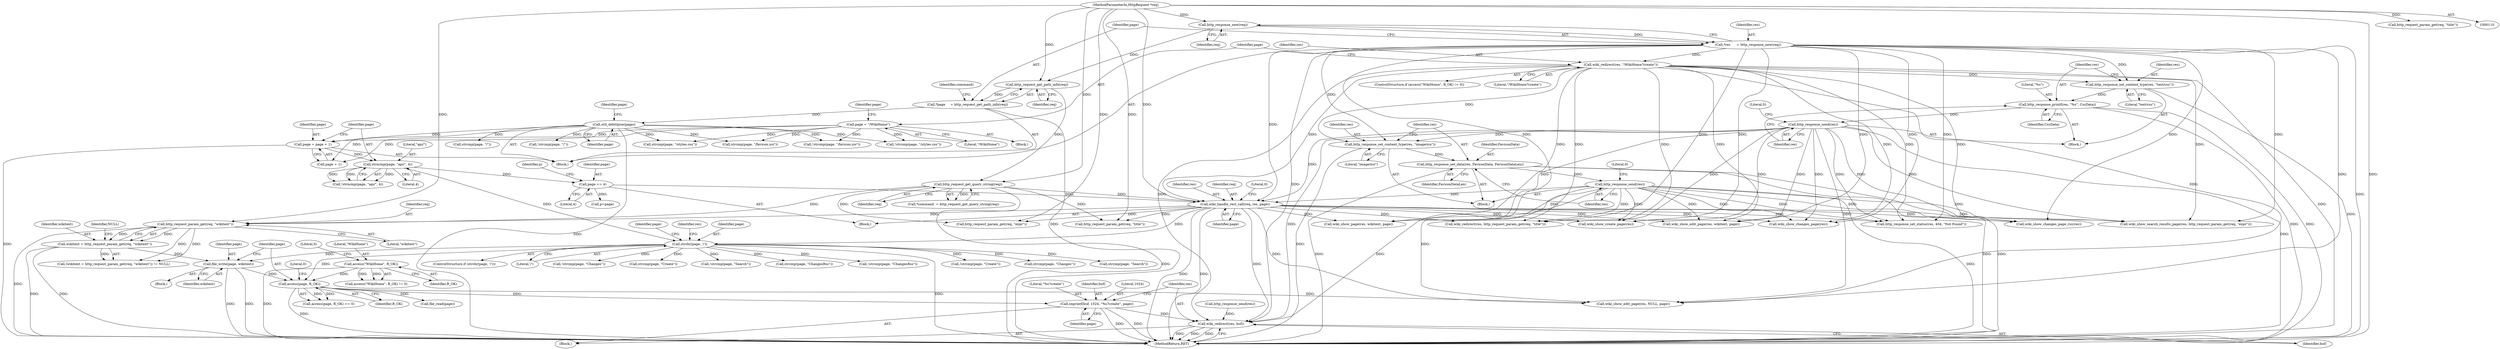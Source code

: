 digraph "0_didiwiki_5e5c796617e1712905dc5462b94bd5e6c08d15ea@API" {
"1000355" [label="(Call,snprintf(buf, 1024, \"%s?create\", page))"];
"1000315" [label="(Call,access(page, R_OK))"];
"1000310" [label="(Call,file_write(page, wikitext))"];
"1000230" [label="(Call,strchr(page, '/'))"];
"1000193" [label="(Call,strncmp(page, \"api/\", 4))"];
"1000186" [label="(Call,page = page + 1)"];
"1000149" [label="(Call,page = \"/WikiHome\")"];
"1000132" [label="(Call,util_dehttpize(page))"];
"1000119" [label="(Call,*page     = http_request_get_path_info(req))"];
"1000121" [label="(Call,http_request_get_path_info(req))"];
"1000116" [label="(Call,http_response_new(req))"];
"1000111" [label="(MethodParameterIn,HttpRequest *req)"];
"1000223" [label="(Call,wiki_handle_rest_call(req, res, page))"];
"1000126" [label="(Call,http_request_get_query_string(req))"];
"1000165" [label="(Call,http_response_send(res))"];
"1000161" [label="(Call,http_response_printf(res, \"%s\", CssData))"];
"1000158" [label="(Call,http_response_set_content_type(res, \"text/css\"))"];
"1000114" [label="(Call,*res      = http_response_new(req))"];
"1000146" [label="(Call,wiki_redirect(res, \"/WikiHome?create\"))"];
"1000182" [label="(Call,http_response_send(res))"];
"1000178" [label="(Call,http_response_set_data(res, FaviconData, FaviconDataLen))"];
"1000175" [label="(Call,http_response_set_content_type(res, \"image/ico\"))"];
"1000199" [label="(Call,page += 4)"];
"1000303" [label="(Call,wikitext = http_request_param_get(req, \"wikitext\"))"];
"1000305" [label="(Call,http_request_param_get(req, \"wikitext\"))"];
"1000142" [label="(Call,access(\"WikiHome\", R_OK))"];
"1000360" [label="(Call,wiki_redirect(res, buf))"];
"1000183" [label="(Identifier,res)"];
"1000179" [label="(Identifier,res)"];
"1000168" [label="(Literal,0)"];
"1000223" [label="(Call,wiki_handle_rest_call(req, res, page))"];
"1000137" [label="(Identifier,page)"];
"1000159" [label="(Identifier,res)"];
"1000141" [label="(Call,access(\"WikiHome\", R_OK) != 0)"];
"1000143" [label="(Literal,\"WikiHome\")"];
"1000307" [label="(Literal,\"wikitext\")"];
"1000150" [label="(Identifier,page)"];
"1000302" [label="(Call,(wikitext = http_request_param_get(req, \"wikitext\")) != NULL)"];
"1000311" [label="(Identifier,page)"];
"1000140" [label="(ControlStructure,if (access(\"WikiHome\", R_OK) != 0))"];
"1000162" [label="(Identifier,res)"];
"1000318" [label="(Literal,0)"];
"1000187" [label="(Identifier,page)"];
"1000196" [label="(Literal,4)"];
"1000230" [label="(Call,strchr(page, '/'))"];
"1000330" [label="(Call,wiki_show_edit_page(res, wikitext, page))"];
"1000185" [label="(Literal,0)"];
"1000304" [label="(Identifier,wikitext)"];
"1000157" [label="(Block,)"];
"1000139" [label="(Block,)"];
"1000147" [label="(Identifier,res)"];
"1000144" [label="(Identifier,R_OK)"];
"1000348" [label="(Call,wiki_show_edit_page(res, NULL, page))"];
"1000317" [label="(Identifier,R_OK)"];
"1000178" [label="(Call,http_response_set_data(res, FaviconData, FaviconDataLen))"];
"1000193" [label="(Call,strncmp(page, \"api/\", 4))"];
"1000199" [label="(Call,page += 4)"];
"1000306" [label="(Identifier,req)"];
"1000226" [label="(Identifier,page)"];
"1000117" [label="(Identifier,req)"];
"1000276" [label="(Call,!strcmp(page, \"Create\"))"];
"1000285" [label="(Call,http_request_param_get(req, \"title\"))"];
"1000120" [label="(Identifier,page)"];
"1000175" [label="(Call,http_response_set_content_type(res, \"image/ico\"))"];
"1000357" [label="(Literal,1024)"];
"1000194" [label="(Identifier,page)"];
"1000171" [label="(Call,strcmp(page, \"/favicon.ico\"))"];
"1000163" [label="(Literal,\"%s\")"];
"1000231" [label="(Identifier,page)"];
"1000181" [label="(Identifier,FaviconDataLen)"];
"1000322" [label="(Call,file_read(page))"];
"1000247" [label="(Call,strcmp(page, \"Changes\"))"];
"1000126" [label="(Call,http_request_get_query_string(req))"];
"1000234" [label="(Call,http_response_set_status(res, 404, \"Not Found\"))"];
"1000271" [label="(Call,http_request_param_get(req, \"expr\"))"];
"1000265" [label="(Call,strcmp(page, \"Search\"))"];
"1000316" [label="(Identifier,page)"];
"1000192" [label="(Call,!strncmp(page, \"api/\", 4))"];
"1000305" [label="(Call,http_request_param_get(req, \"wikitext\"))"];
"1000229" [label="(ControlStructure,if (strchr(page, '/')))"];
"1000225" [label="(Identifier,res)"];
"1000186" [label="(Call,page = page + 1)"];
"1000292" [label="(Call,http_request_param_get(req, \"title\"))"];
"1000119" [label="(Call,*page     = http_request_get_path_info(req))"];
"1000248" [label="(Identifier,page)"];
"1000314" [label="(Call,access(page, R_OK) == 0)"];
"1000241" [label="(Call,http_response_send(res))"];
"1000148" [label="(Literal,\"/WikiHome?create\")"];
"1000232" [label="(Literal,'/')"];
"1000353" [label="(Block,)"];
"1000356" [label="(Identifier,buf)"];
"1000145" [label="(Literal,0)"];
"1000269" [label="(Call,wiki_show_search_results_page(res, http_request_param_get(req, \"expr\")))"];
"1000362" [label="(Identifier,buf)"];
"1000309" [label="(Block,)"];
"1000151" [label="(Literal,\"/WikiHome\")"];
"1000308" [label="(Identifier,NULL)"];
"1000201" [label="(Literal,4)"];
"1000336" [label="(Call,wiki_show_page(res, wikitext, page))"];
"1000136" [label="(Call,strcmp(page, \"/\"))"];
"1000132" [label="(Call,util_dehttpize(page))"];
"1000303" [label="(Call,wikitext = http_request_param_get(req, \"wikitext\"))"];
"1000166" [label="(Identifier,res)"];
"1000135" [label="(Call,!strcmp(page, \"/\"))"];
"1000114" [label="(Call,*res      = http_response_new(req))"];
"1000359" [label="(Identifier,page)"];
"1000154" [label="(Call,strcmp(page, \"/styles.css\"))"];
"1000177" [label="(Literal,\"image/ico\")"];
"1000122" [label="(Identifier,req)"];
"1000363" [label="(MethodReturn,RET)"];
"1000246" [label="(Call,!strcmp(page, \"Changes\"))"];
"1000133" [label="(Identifier,page)"];
"1000290" [label="(Call,wiki_redirect(res, http_request_param_get(req, \"title\")))"];
"1000277" [label="(Call,strcmp(page, \"Create\"))"];
"1000170" [label="(Call,!strcmp(page, \"/favicon.ico\"))"];
"1000264" [label="(Call,!strcmp(page, \"Search\"))"];
"1000164" [label="(Identifier,CssData)"];
"1000180" [label="(Identifier,FaviconData)"];
"1000297" [label="(Call,wiki_show_create_page(res))"];
"1000112" [label="(Block,)"];
"1000146" [label="(Call,wiki_redirect(res, \"/WikiHome?create\"))"];
"1000116" [label="(Call,http_response_new(req))"];
"1000161" [label="(Call,http_response_printf(res, \"%s\", CssData))"];
"1000360" [label="(Call,wiki_redirect(res, buf))"];
"1000361" [label="(Identifier,res)"];
"1000204" [label="(Identifier,p)"];
"1000235" [label="(Identifier,res)"];
"1000315" [label="(Call,access(page, R_OK))"];
"1000310" [label="(Call,file_write(page, wikitext))"];
"1000256" [label="(Call,strcmp(page, \"ChangesRss\"))"];
"1000111" [label="(MethodParameterIn,HttpRequest *req)"];
"1000203" [label="(Call,p=page)"];
"1000155" [label="(Identifier,page)"];
"1000153" [label="(Call,!strcmp(page, \"/styles.css\"))"];
"1000251" [label="(Call,wiki_show_changes_page(res))"];
"1000174" [label="(Block,)"];
"1000224" [label="(Identifier,req)"];
"1000125" [label="(Identifier,command)"];
"1000255" [label="(Call,!strcmp(page, \"ChangesRss\"))"];
"1000115" [label="(Identifier,res)"];
"1000121" [label="(Call,http_request_get_path_info(req))"];
"1000195" [label="(Literal,\"api/\")"];
"1000160" [label="(Literal,\"text/css\")"];
"1000176" [label="(Identifier,res)"];
"1000127" [label="(Identifier,req)"];
"1000165" [label="(Call,http_response_send(res))"];
"1000358" [label="(Literal,\"%s?create\")"];
"1000188" [label="(Call,page + 1)"];
"1000158" [label="(Call,http_response_set_content_type(res, \"text/css\"))"];
"1000200" [label="(Identifier,page)"];
"1000355" [label="(Call,snprintf(buf, 1024, \"%s?create\", page))"];
"1000228" [label="(Literal,0)"];
"1000149" [label="(Call,page = \"/WikiHome\")"];
"1000142" [label="(Call,access(\"WikiHome\", R_OK))"];
"1000312" [label="(Identifier,wikitext)"];
"1000260" [label="(Call,wiki_show_changes_page_rss(res))"];
"1000197" [label="(Block,)"];
"1000182" [label="(Call,http_response_send(res))"];
"1000124" [label="(Call,*command  = http_request_get_query_string(req))"];
"1000355" -> "1000353"  [label="AST: "];
"1000355" -> "1000359"  [label="CFG: "];
"1000356" -> "1000355"  [label="AST: "];
"1000357" -> "1000355"  [label="AST: "];
"1000358" -> "1000355"  [label="AST: "];
"1000359" -> "1000355"  [label="AST: "];
"1000361" -> "1000355"  [label="CFG: "];
"1000355" -> "1000363"  [label="DDG: "];
"1000355" -> "1000363"  [label="DDG: "];
"1000315" -> "1000355"  [label="DDG: "];
"1000355" -> "1000360"  [label="DDG: "];
"1000315" -> "1000314"  [label="AST: "];
"1000315" -> "1000317"  [label="CFG: "];
"1000316" -> "1000315"  [label="AST: "];
"1000317" -> "1000315"  [label="AST: "];
"1000318" -> "1000315"  [label="CFG: "];
"1000315" -> "1000363"  [label="DDG: "];
"1000315" -> "1000314"  [label="DDG: "];
"1000315" -> "1000314"  [label="DDG: "];
"1000310" -> "1000315"  [label="DDG: "];
"1000230" -> "1000315"  [label="DDG: "];
"1000142" -> "1000315"  [label="DDG: "];
"1000315" -> "1000322"  [label="DDG: "];
"1000315" -> "1000348"  [label="DDG: "];
"1000310" -> "1000309"  [label="AST: "];
"1000310" -> "1000312"  [label="CFG: "];
"1000311" -> "1000310"  [label="AST: "];
"1000312" -> "1000310"  [label="AST: "];
"1000316" -> "1000310"  [label="CFG: "];
"1000310" -> "1000363"  [label="DDG: "];
"1000310" -> "1000363"  [label="DDG: "];
"1000230" -> "1000310"  [label="DDG: "];
"1000303" -> "1000310"  [label="DDG: "];
"1000230" -> "1000229"  [label="AST: "];
"1000230" -> "1000232"  [label="CFG: "];
"1000231" -> "1000230"  [label="AST: "];
"1000232" -> "1000230"  [label="AST: "];
"1000235" -> "1000230"  [label="CFG: "];
"1000248" -> "1000230"  [label="CFG: "];
"1000230" -> "1000363"  [label="DDG: "];
"1000193" -> "1000230"  [label="DDG: "];
"1000223" -> "1000230"  [label="DDG: "];
"1000230" -> "1000246"  [label="DDG: "];
"1000230" -> "1000247"  [label="DDG: "];
"1000230" -> "1000255"  [label="DDG: "];
"1000230" -> "1000256"  [label="DDG: "];
"1000230" -> "1000264"  [label="DDG: "];
"1000230" -> "1000265"  [label="DDG: "];
"1000230" -> "1000276"  [label="DDG: "];
"1000230" -> "1000277"  [label="DDG: "];
"1000193" -> "1000192"  [label="AST: "];
"1000193" -> "1000196"  [label="CFG: "];
"1000194" -> "1000193"  [label="AST: "];
"1000195" -> "1000193"  [label="AST: "];
"1000196" -> "1000193"  [label="AST: "];
"1000192" -> "1000193"  [label="CFG: "];
"1000193" -> "1000192"  [label="DDG: "];
"1000193" -> "1000192"  [label="DDG: "];
"1000193" -> "1000192"  [label="DDG: "];
"1000186" -> "1000193"  [label="DDG: "];
"1000193" -> "1000199"  [label="DDG: "];
"1000186" -> "1000112"  [label="AST: "];
"1000186" -> "1000188"  [label="CFG: "];
"1000187" -> "1000186"  [label="AST: "];
"1000188" -> "1000186"  [label="AST: "];
"1000194" -> "1000186"  [label="CFG: "];
"1000186" -> "1000363"  [label="DDG: "];
"1000149" -> "1000186"  [label="DDG: "];
"1000132" -> "1000186"  [label="DDG: "];
"1000149" -> "1000139"  [label="AST: "];
"1000149" -> "1000151"  [label="CFG: "];
"1000150" -> "1000149"  [label="AST: "];
"1000151" -> "1000149"  [label="AST: "];
"1000155" -> "1000149"  [label="CFG: "];
"1000149" -> "1000153"  [label="DDG: "];
"1000149" -> "1000154"  [label="DDG: "];
"1000149" -> "1000170"  [label="DDG: "];
"1000149" -> "1000171"  [label="DDG: "];
"1000149" -> "1000188"  [label="DDG: "];
"1000132" -> "1000112"  [label="AST: "];
"1000132" -> "1000133"  [label="CFG: "];
"1000133" -> "1000132"  [label="AST: "];
"1000137" -> "1000132"  [label="CFG: "];
"1000132" -> "1000363"  [label="DDG: "];
"1000119" -> "1000132"  [label="DDG: "];
"1000132" -> "1000135"  [label="DDG: "];
"1000132" -> "1000136"  [label="DDG: "];
"1000132" -> "1000153"  [label="DDG: "];
"1000132" -> "1000154"  [label="DDG: "];
"1000132" -> "1000170"  [label="DDG: "];
"1000132" -> "1000171"  [label="DDG: "];
"1000132" -> "1000188"  [label="DDG: "];
"1000119" -> "1000112"  [label="AST: "];
"1000119" -> "1000121"  [label="CFG: "];
"1000120" -> "1000119"  [label="AST: "];
"1000121" -> "1000119"  [label="AST: "];
"1000125" -> "1000119"  [label="CFG: "];
"1000119" -> "1000363"  [label="DDG: "];
"1000121" -> "1000119"  [label="DDG: "];
"1000121" -> "1000122"  [label="CFG: "];
"1000122" -> "1000121"  [label="AST: "];
"1000116" -> "1000121"  [label="DDG: "];
"1000111" -> "1000121"  [label="DDG: "];
"1000121" -> "1000126"  [label="DDG: "];
"1000116" -> "1000114"  [label="AST: "];
"1000116" -> "1000117"  [label="CFG: "];
"1000117" -> "1000116"  [label="AST: "];
"1000114" -> "1000116"  [label="CFG: "];
"1000116" -> "1000114"  [label="DDG: "];
"1000111" -> "1000116"  [label="DDG: "];
"1000111" -> "1000110"  [label="AST: "];
"1000111" -> "1000363"  [label="DDG: "];
"1000111" -> "1000126"  [label="DDG: "];
"1000111" -> "1000223"  [label="DDG: "];
"1000111" -> "1000271"  [label="DDG: "];
"1000111" -> "1000285"  [label="DDG: "];
"1000111" -> "1000292"  [label="DDG: "];
"1000111" -> "1000305"  [label="DDG: "];
"1000223" -> "1000197"  [label="AST: "];
"1000223" -> "1000226"  [label="CFG: "];
"1000224" -> "1000223"  [label="AST: "];
"1000225" -> "1000223"  [label="AST: "];
"1000226" -> "1000223"  [label="AST: "];
"1000228" -> "1000223"  [label="CFG: "];
"1000223" -> "1000363"  [label="DDG: "];
"1000223" -> "1000363"  [label="DDG: "];
"1000126" -> "1000223"  [label="DDG: "];
"1000165" -> "1000223"  [label="DDG: "];
"1000114" -> "1000223"  [label="DDG: "];
"1000146" -> "1000223"  [label="DDG: "];
"1000182" -> "1000223"  [label="DDG: "];
"1000199" -> "1000223"  [label="DDG: "];
"1000223" -> "1000234"  [label="DDG: "];
"1000223" -> "1000251"  [label="DDG: "];
"1000223" -> "1000260"  [label="DDG: "];
"1000223" -> "1000269"  [label="DDG: "];
"1000223" -> "1000271"  [label="DDG: "];
"1000223" -> "1000285"  [label="DDG: "];
"1000223" -> "1000290"  [label="DDG: "];
"1000223" -> "1000297"  [label="DDG: "];
"1000223" -> "1000305"  [label="DDG: "];
"1000223" -> "1000330"  [label="DDG: "];
"1000223" -> "1000336"  [label="DDG: "];
"1000223" -> "1000348"  [label="DDG: "];
"1000223" -> "1000360"  [label="DDG: "];
"1000126" -> "1000124"  [label="AST: "];
"1000126" -> "1000127"  [label="CFG: "];
"1000127" -> "1000126"  [label="AST: "];
"1000124" -> "1000126"  [label="CFG: "];
"1000126" -> "1000363"  [label="DDG: "];
"1000126" -> "1000124"  [label="DDG: "];
"1000126" -> "1000271"  [label="DDG: "];
"1000126" -> "1000285"  [label="DDG: "];
"1000126" -> "1000305"  [label="DDG: "];
"1000165" -> "1000157"  [label="AST: "];
"1000165" -> "1000166"  [label="CFG: "];
"1000166" -> "1000165"  [label="AST: "];
"1000168" -> "1000165"  [label="CFG: "];
"1000165" -> "1000363"  [label="DDG: "];
"1000161" -> "1000165"  [label="DDG: "];
"1000165" -> "1000175"  [label="DDG: "];
"1000165" -> "1000234"  [label="DDG: "];
"1000165" -> "1000251"  [label="DDG: "];
"1000165" -> "1000260"  [label="DDG: "];
"1000165" -> "1000269"  [label="DDG: "];
"1000165" -> "1000290"  [label="DDG: "];
"1000165" -> "1000297"  [label="DDG: "];
"1000165" -> "1000330"  [label="DDG: "];
"1000165" -> "1000336"  [label="DDG: "];
"1000165" -> "1000348"  [label="DDG: "];
"1000165" -> "1000360"  [label="DDG: "];
"1000161" -> "1000157"  [label="AST: "];
"1000161" -> "1000164"  [label="CFG: "];
"1000162" -> "1000161"  [label="AST: "];
"1000163" -> "1000161"  [label="AST: "];
"1000164" -> "1000161"  [label="AST: "];
"1000166" -> "1000161"  [label="CFG: "];
"1000161" -> "1000363"  [label="DDG: "];
"1000161" -> "1000363"  [label="DDG: "];
"1000158" -> "1000161"  [label="DDG: "];
"1000158" -> "1000157"  [label="AST: "];
"1000158" -> "1000160"  [label="CFG: "];
"1000159" -> "1000158"  [label="AST: "];
"1000160" -> "1000158"  [label="AST: "];
"1000162" -> "1000158"  [label="CFG: "];
"1000158" -> "1000363"  [label="DDG: "];
"1000114" -> "1000158"  [label="DDG: "];
"1000146" -> "1000158"  [label="DDG: "];
"1000114" -> "1000112"  [label="AST: "];
"1000115" -> "1000114"  [label="AST: "];
"1000120" -> "1000114"  [label="CFG: "];
"1000114" -> "1000363"  [label="DDG: "];
"1000114" -> "1000146"  [label="DDG: "];
"1000114" -> "1000175"  [label="DDG: "];
"1000114" -> "1000234"  [label="DDG: "];
"1000114" -> "1000251"  [label="DDG: "];
"1000114" -> "1000260"  [label="DDG: "];
"1000114" -> "1000269"  [label="DDG: "];
"1000114" -> "1000290"  [label="DDG: "];
"1000114" -> "1000297"  [label="DDG: "];
"1000114" -> "1000330"  [label="DDG: "];
"1000114" -> "1000336"  [label="DDG: "];
"1000114" -> "1000348"  [label="DDG: "];
"1000114" -> "1000360"  [label="DDG: "];
"1000146" -> "1000140"  [label="AST: "];
"1000146" -> "1000148"  [label="CFG: "];
"1000147" -> "1000146"  [label="AST: "];
"1000148" -> "1000146"  [label="AST: "];
"1000150" -> "1000146"  [label="CFG: "];
"1000146" -> "1000363"  [label="DDG: "];
"1000146" -> "1000175"  [label="DDG: "];
"1000146" -> "1000234"  [label="DDG: "];
"1000146" -> "1000251"  [label="DDG: "];
"1000146" -> "1000260"  [label="DDG: "];
"1000146" -> "1000269"  [label="DDG: "];
"1000146" -> "1000290"  [label="DDG: "];
"1000146" -> "1000297"  [label="DDG: "];
"1000146" -> "1000330"  [label="DDG: "];
"1000146" -> "1000336"  [label="DDG: "];
"1000146" -> "1000348"  [label="DDG: "];
"1000146" -> "1000360"  [label="DDG: "];
"1000182" -> "1000174"  [label="AST: "];
"1000182" -> "1000183"  [label="CFG: "];
"1000183" -> "1000182"  [label="AST: "];
"1000185" -> "1000182"  [label="CFG: "];
"1000182" -> "1000363"  [label="DDG: "];
"1000178" -> "1000182"  [label="DDG: "];
"1000182" -> "1000234"  [label="DDG: "];
"1000182" -> "1000251"  [label="DDG: "];
"1000182" -> "1000260"  [label="DDG: "];
"1000182" -> "1000269"  [label="DDG: "];
"1000182" -> "1000290"  [label="DDG: "];
"1000182" -> "1000297"  [label="DDG: "];
"1000182" -> "1000330"  [label="DDG: "];
"1000182" -> "1000336"  [label="DDG: "];
"1000182" -> "1000348"  [label="DDG: "];
"1000182" -> "1000360"  [label="DDG: "];
"1000178" -> "1000174"  [label="AST: "];
"1000178" -> "1000181"  [label="CFG: "];
"1000179" -> "1000178"  [label="AST: "];
"1000180" -> "1000178"  [label="AST: "];
"1000181" -> "1000178"  [label="AST: "];
"1000183" -> "1000178"  [label="CFG: "];
"1000178" -> "1000363"  [label="DDG: "];
"1000178" -> "1000363"  [label="DDG: "];
"1000178" -> "1000363"  [label="DDG: "];
"1000175" -> "1000178"  [label="DDG: "];
"1000175" -> "1000174"  [label="AST: "];
"1000175" -> "1000177"  [label="CFG: "];
"1000176" -> "1000175"  [label="AST: "];
"1000177" -> "1000175"  [label="AST: "];
"1000179" -> "1000175"  [label="CFG: "];
"1000175" -> "1000363"  [label="DDG: "];
"1000199" -> "1000197"  [label="AST: "];
"1000199" -> "1000201"  [label="CFG: "];
"1000200" -> "1000199"  [label="AST: "];
"1000201" -> "1000199"  [label="AST: "];
"1000204" -> "1000199"  [label="CFG: "];
"1000199" -> "1000203"  [label="DDG: "];
"1000303" -> "1000302"  [label="AST: "];
"1000303" -> "1000305"  [label="CFG: "];
"1000304" -> "1000303"  [label="AST: "];
"1000305" -> "1000303"  [label="AST: "];
"1000308" -> "1000303"  [label="CFG: "];
"1000303" -> "1000363"  [label="DDG: "];
"1000303" -> "1000363"  [label="DDG: "];
"1000303" -> "1000302"  [label="DDG: "];
"1000305" -> "1000303"  [label="DDG: "];
"1000305" -> "1000303"  [label="DDG: "];
"1000305" -> "1000307"  [label="CFG: "];
"1000306" -> "1000305"  [label="AST: "];
"1000307" -> "1000305"  [label="AST: "];
"1000305" -> "1000363"  [label="DDG: "];
"1000305" -> "1000302"  [label="DDG: "];
"1000305" -> "1000302"  [label="DDG: "];
"1000142" -> "1000141"  [label="AST: "];
"1000142" -> "1000144"  [label="CFG: "];
"1000143" -> "1000142"  [label="AST: "];
"1000144" -> "1000142"  [label="AST: "];
"1000145" -> "1000142"  [label="CFG: "];
"1000142" -> "1000363"  [label="DDG: "];
"1000142" -> "1000141"  [label="DDG: "];
"1000142" -> "1000141"  [label="DDG: "];
"1000360" -> "1000353"  [label="AST: "];
"1000360" -> "1000362"  [label="CFG: "];
"1000361" -> "1000360"  [label="AST: "];
"1000362" -> "1000360"  [label="AST: "];
"1000363" -> "1000360"  [label="CFG: "];
"1000360" -> "1000363"  [label="DDG: "];
"1000360" -> "1000363"  [label="DDG: "];
"1000360" -> "1000363"  [label="DDG: "];
"1000241" -> "1000360"  [label="DDG: "];
}
